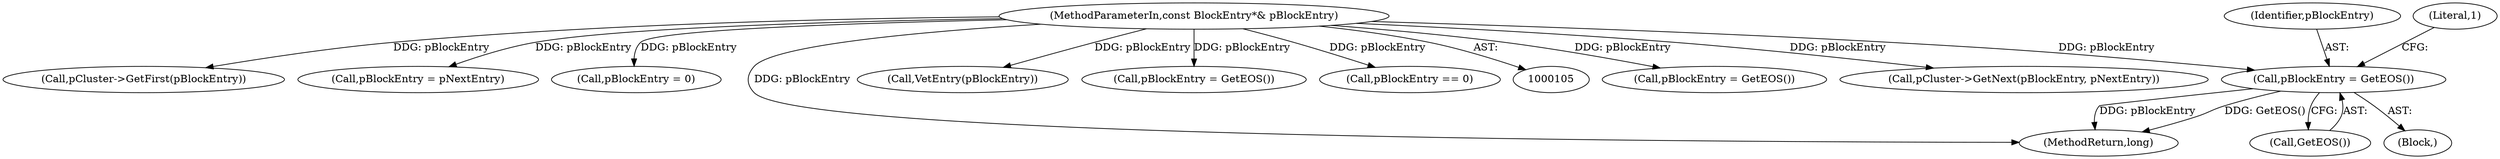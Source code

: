 digraph "0_Android_cc274e2abe8b2a6698a5c47d8aa4bb45f1f9538d_17@pointer" {
"1000220" [label="(Call,pBlockEntry = GetEOS())"];
"1000106" [label="(MethodParameterIn,const BlockEntry*& pBlockEntry)"];
"1000123" [label="(Call,pBlockEntry = GetEOS())"];
"1000221" [label="(Identifier,pBlockEntry)"];
"1000192" [label="(Call,pCluster->GetNext(pBlockEntry, pNextEntry))"];
"1000149" [label="(Call,pCluster->GetFirst(pBlockEntry))"];
"1000206" [label="(Call,pBlockEntry = pNextEntry)"];
"1000106" [label="(MethodParameterIn,const BlockEntry*& pBlockEntry)"];
"1000141" [label="(Call,pBlockEntry = 0)"];
"1000107" [label="(Block,)"];
"1000220" [label="(Call,pBlockEntry = GetEOS())"];
"1000225" [label="(MethodReturn,long)"];
"1000185" [label="(Call,VetEntry(pBlockEntry))"];
"1000136" [label="(Call,pBlockEntry = GetEOS())"];
"1000158" [label="(Call,pBlockEntry == 0)"];
"1000224" [label="(Literal,1)"];
"1000222" [label="(Call,GetEOS())"];
"1000220" -> "1000107"  [label="AST: "];
"1000220" -> "1000222"  [label="CFG: "];
"1000221" -> "1000220"  [label="AST: "];
"1000222" -> "1000220"  [label="AST: "];
"1000224" -> "1000220"  [label="CFG: "];
"1000220" -> "1000225"  [label="DDG: pBlockEntry"];
"1000220" -> "1000225"  [label="DDG: GetEOS()"];
"1000106" -> "1000220"  [label="DDG: pBlockEntry"];
"1000106" -> "1000105"  [label="AST: "];
"1000106" -> "1000225"  [label="DDG: pBlockEntry"];
"1000106" -> "1000123"  [label="DDG: pBlockEntry"];
"1000106" -> "1000136"  [label="DDG: pBlockEntry"];
"1000106" -> "1000141"  [label="DDG: pBlockEntry"];
"1000106" -> "1000149"  [label="DDG: pBlockEntry"];
"1000106" -> "1000158"  [label="DDG: pBlockEntry"];
"1000106" -> "1000185"  [label="DDG: pBlockEntry"];
"1000106" -> "1000192"  [label="DDG: pBlockEntry"];
"1000106" -> "1000206"  [label="DDG: pBlockEntry"];
}
